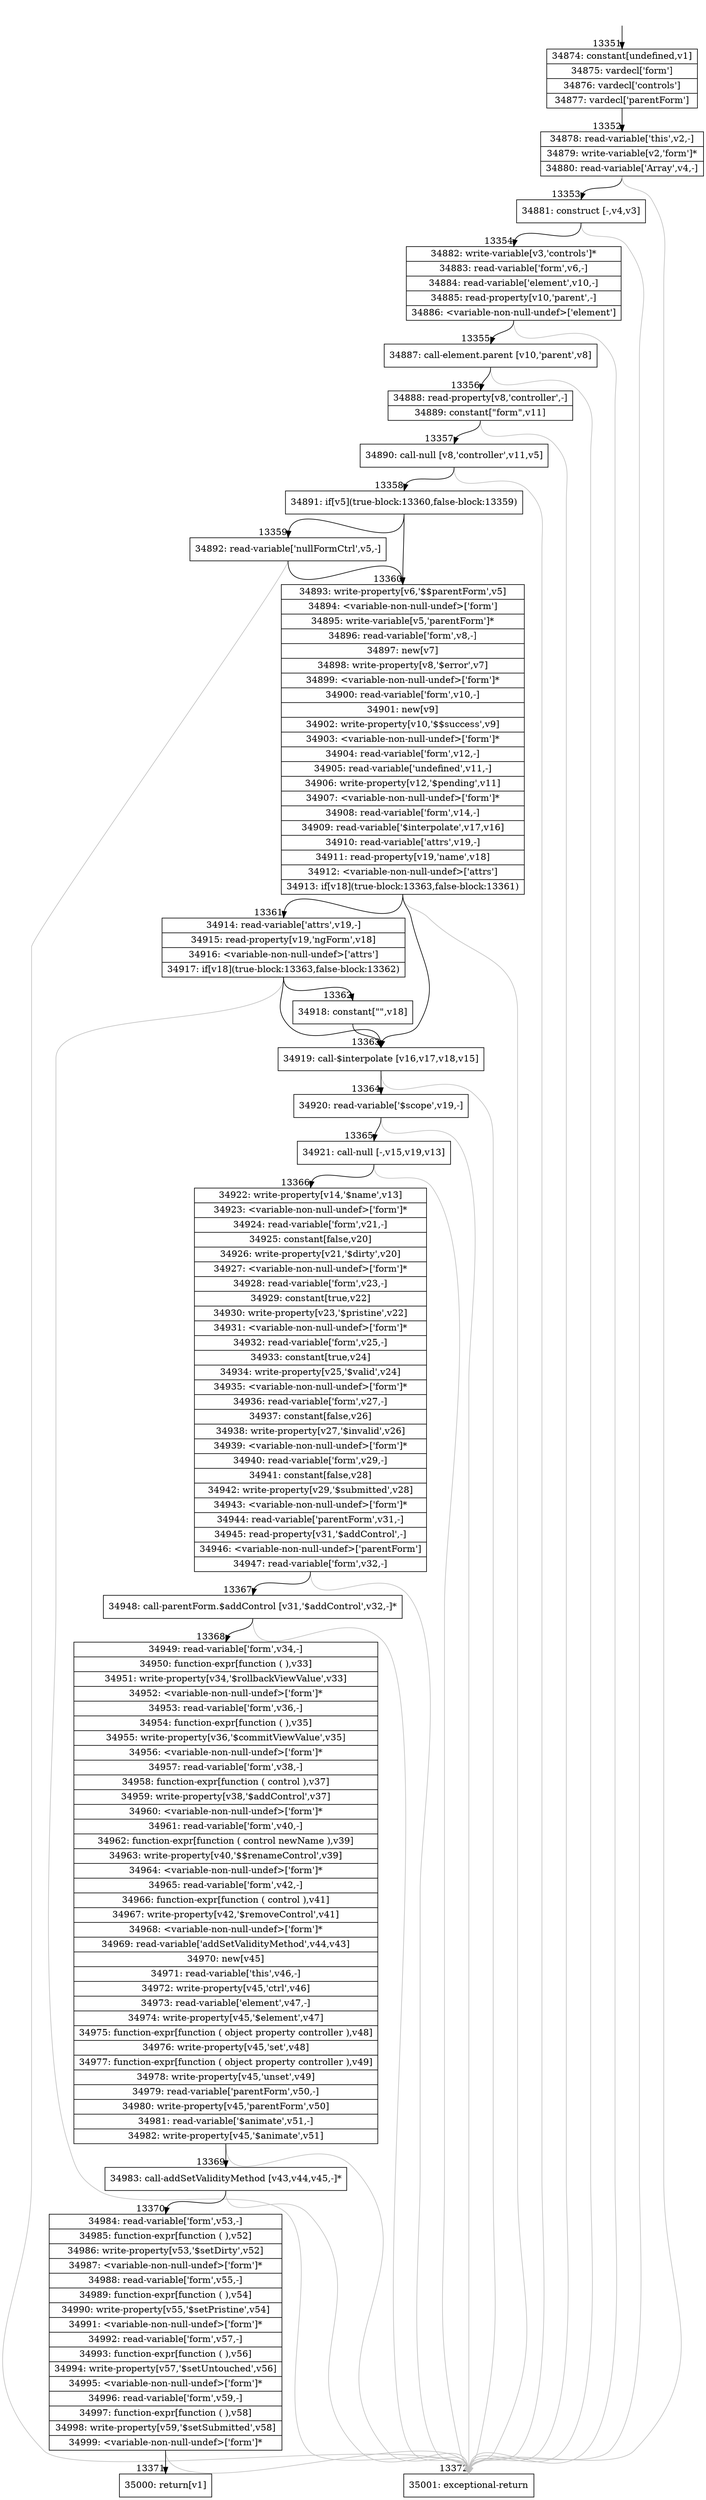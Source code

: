 digraph {
rankdir="TD"
BB_entry1023[shape=none,label=""];
BB_entry1023 -> BB13351 [tailport=s, headport=n, headlabel="    13351"]
BB13351 [shape=record label="{34874: constant[undefined,v1]|34875: vardecl['form']|34876: vardecl['controls']|34877: vardecl['parentForm']}" ] 
BB13351 -> BB13352 [tailport=s, headport=n, headlabel="      13352"]
BB13352 [shape=record label="{34878: read-variable['this',v2,-]|34879: write-variable[v2,'form']*|34880: read-variable['Array',v4,-]}" ] 
BB13352 -> BB13353 [tailport=s, headport=n, headlabel="      13353"]
BB13352 -> BB13372 [tailport=s, headport=n, color=gray, headlabel="      13372"]
BB13353 [shape=record label="{34881: construct [-,v4,v3]}" ] 
BB13353 -> BB13354 [tailport=s, headport=n, headlabel="      13354"]
BB13353 -> BB13372 [tailport=s, headport=n, color=gray]
BB13354 [shape=record label="{34882: write-variable[v3,'controls']*|34883: read-variable['form',v6,-]|34884: read-variable['element',v10,-]|34885: read-property[v10,'parent',-]|34886: \<variable-non-null-undef\>['element']}" ] 
BB13354 -> BB13355 [tailport=s, headport=n, headlabel="      13355"]
BB13354 -> BB13372 [tailport=s, headport=n, color=gray]
BB13355 [shape=record label="{34887: call-element.parent [v10,'parent',v8]}" ] 
BB13355 -> BB13356 [tailport=s, headport=n, headlabel="      13356"]
BB13355 -> BB13372 [tailport=s, headport=n, color=gray]
BB13356 [shape=record label="{34888: read-property[v8,'controller',-]|34889: constant[\"form\",v11]}" ] 
BB13356 -> BB13357 [tailport=s, headport=n, headlabel="      13357"]
BB13356 -> BB13372 [tailport=s, headport=n, color=gray]
BB13357 [shape=record label="{34890: call-null [v8,'controller',v11,v5]}" ] 
BB13357 -> BB13358 [tailport=s, headport=n, headlabel="      13358"]
BB13357 -> BB13372 [tailport=s, headport=n, color=gray]
BB13358 [shape=record label="{34891: if[v5](true-block:13360,false-block:13359)}" ] 
BB13358 -> BB13360 [tailport=s, headport=n, headlabel="      13360"]
BB13358 -> BB13359 [tailport=s, headport=n, headlabel="      13359"]
BB13359 [shape=record label="{34892: read-variable['nullFormCtrl',v5,-]}" ] 
BB13359 -> BB13360 [tailport=s, headport=n]
BB13359 -> BB13372 [tailport=s, headport=n, color=gray]
BB13360 [shape=record label="{34893: write-property[v6,'$$parentForm',v5]|34894: \<variable-non-null-undef\>['form']|34895: write-variable[v5,'parentForm']*|34896: read-variable['form',v8,-]|34897: new[v7]|34898: write-property[v8,'$error',v7]|34899: \<variable-non-null-undef\>['form']*|34900: read-variable['form',v10,-]|34901: new[v9]|34902: write-property[v10,'$$success',v9]|34903: \<variable-non-null-undef\>['form']*|34904: read-variable['form',v12,-]|34905: read-variable['undefined',v11,-]|34906: write-property[v12,'$pending',v11]|34907: \<variable-non-null-undef\>['form']*|34908: read-variable['form',v14,-]|34909: read-variable['$interpolate',v17,v16]|34910: read-variable['attrs',v19,-]|34911: read-property[v19,'name',v18]|34912: \<variable-non-null-undef\>['attrs']|34913: if[v18](true-block:13363,false-block:13361)}" ] 
BB13360 -> BB13363 [tailport=s, headport=n, headlabel="      13363"]
BB13360 -> BB13361 [tailport=s, headport=n, headlabel="      13361"]
BB13360 -> BB13372 [tailport=s, headport=n, color=gray]
BB13361 [shape=record label="{34914: read-variable['attrs',v19,-]|34915: read-property[v19,'ngForm',v18]|34916: \<variable-non-null-undef\>['attrs']|34917: if[v18](true-block:13363,false-block:13362)}" ] 
BB13361 -> BB13363 [tailport=s, headport=n]
BB13361 -> BB13362 [tailport=s, headport=n, headlabel="      13362"]
BB13361 -> BB13372 [tailport=s, headport=n, color=gray]
BB13362 [shape=record label="{34918: constant[\"\",v18]}" ] 
BB13362 -> BB13363 [tailport=s, headport=n]
BB13363 [shape=record label="{34919: call-$interpolate [v16,v17,v18,v15]}" ] 
BB13363 -> BB13364 [tailport=s, headport=n, headlabel="      13364"]
BB13363 -> BB13372 [tailport=s, headport=n, color=gray]
BB13364 [shape=record label="{34920: read-variable['$scope',v19,-]}" ] 
BB13364 -> BB13365 [tailport=s, headport=n, headlabel="      13365"]
BB13364 -> BB13372 [tailport=s, headport=n, color=gray]
BB13365 [shape=record label="{34921: call-null [-,v15,v19,v13]}" ] 
BB13365 -> BB13366 [tailport=s, headport=n, headlabel="      13366"]
BB13365 -> BB13372 [tailport=s, headport=n, color=gray]
BB13366 [shape=record label="{34922: write-property[v14,'$name',v13]|34923: \<variable-non-null-undef\>['form']*|34924: read-variable['form',v21,-]|34925: constant[false,v20]|34926: write-property[v21,'$dirty',v20]|34927: \<variable-non-null-undef\>['form']*|34928: read-variable['form',v23,-]|34929: constant[true,v22]|34930: write-property[v23,'$pristine',v22]|34931: \<variable-non-null-undef\>['form']*|34932: read-variable['form',v25,-]|34933: constant[true,v24]|34934: write-property[v25,'$valid',v24]|34935: \<variable-non-null-undef\>['form']*|34936: read-variable['form',v27,-]|34937: constant[false,v26]|34938: write-property[v27,'$invalid',v26]|34939: \<variable-non-null-undef\>['form']*|34940: read-variable['form',v29,-]|34941: constant[false,v28]|34942: write-property[v29,'$submitted',v28]|34943: \<variable-non-null-undef\>['form']*|34944: read-variable['parentForm',v31,-]|34945: read-property[v31,'$addControl',-]|34946: \<variable-non-null-undef\>['parentForm']|34947: read-variable['form',v32,-]}" ] 
BB13366 -> BB13367 [tailport=s, headport=n, headlabel="      13367"]
BB13366 -> BB13372 [tailport=s, headport=n, color=gray]
BB13367 [shape=record label="{34948: call-parentForm.$addControl [v31,'$addControl',v32,-]*}" ] 
BB13367 -> BB13368 [tailport=s, headport=n, headlabel="      13368"]
BB13367 -> BB13372 [tailport=s, headport=n, color=gray]
BB13368 [shape=record label="{34949: read-variable['form',v34,-]|34950: function-expr[function ( ),v33]|34951: write-property[v34,'$rollbackViewValue',v33]|34952: \<variable-non-null-undef\>['form']*|34953: read-variable['form',v36,-]|34954: function-expr[function ( ),v35]|34955: write-property[v36,'$commitViewValue',v35]|34956: \<variable-non-null-undef\>['form']*|34957: read-variable['form',v38,-]|34958: function-expr[function ( control ),v37]|34959: write-property[v38,'$addControl',v37]|34960: \<variable-non-null-undef\>['form']*|34961: read-variable['form',v40,-]|34962: function-expr[function ( control newName ),v39]|34963: write-property[v40,'$$renameControl',v39]|34964: \<variable-non-null-undef\>['form']*|34965: read-variable['form',v42,-]|34966: function-expr[function ( control ),v41]|34967: write-property[v42,'$removeControl',v41]|34968: \<variable-non-null-undef\>['form']*|34969: read-variable['addSetValidityMethod',v44,v43]|34970: new[v45]|34971: read-variable['this',v46,-]|34972: write-property[v45,'ctrl',v46]|34973: read-variable['element',v47,-]|34974: write-property[v45,'$element',v47]|34975: function-expr[function ( object property controller ),v48]|34976: write-property[v45,'set',v48]|34977: function-expr[function ( object property controller ),v49]|34978: write-property[v45,'unset',v49]|34979: read-variable['parentForm',v50,-]|34980: write-property[v45,'parentForm',v50]|34981: read-variable['$animate',v51,-]|34982: write-property[v45,'$animate',v51]}" ] 
BB13368 -> BB13369 [tailport=s, headport=n, headlabel="      13369"]
BB13368 -> BB13372 [tailport=s, headport=n, color=gray]
BB13369 [shape=record label="{34983: call-addSetValidityMethod [v43,v44,v45,-]*}" ] 
BB13369 -> BB13370 [tailport=s, headport=n, headlabel="      13370"]
BB13369 -> BB13372 [tailport=s, headport=n, color=gray]
BB13370 [shape=record label="{34984: read-variable['form',v53,-]|34985: function-expr[function ( ),v52]|34986: write-property[v53,'$setDirty',v52]|34987: \<variable-non-null-undef\>['form']*|34988: read-variable['form',v55,-]|34989: function-expr[function ( ),v54]|34990: write-property[v55,'$setPristine',v54]|34991: \<variable-non-null-undef\>['form']*|34992: read-variable['form',v57,-]|34993: function-expr[function ( ),v56]|34994: write-property[v57,'$setUntouched',v56]|34995: \<variable-non-null-undef\>['form']*|34996: read-variable['form',v59,-]|34997: function-expr[function ( ),v58]|34998: write-property[v59,'$setSubmitted',v58]|34999: \<variable-non-null-undef\>['form']*}" ] 
BB13370 -> BB13371 [tailport=s, headport=n, headlabel="      13371"]
BB13370 -> BB13372 [tailport=s, headport=n, color=gray]
BB13371 [shape=record label="{35000: return[v1]}" ] 
BB13372 [shape=record label="{35001: exceptional-return}" ] 
//#$~ 20137
}

